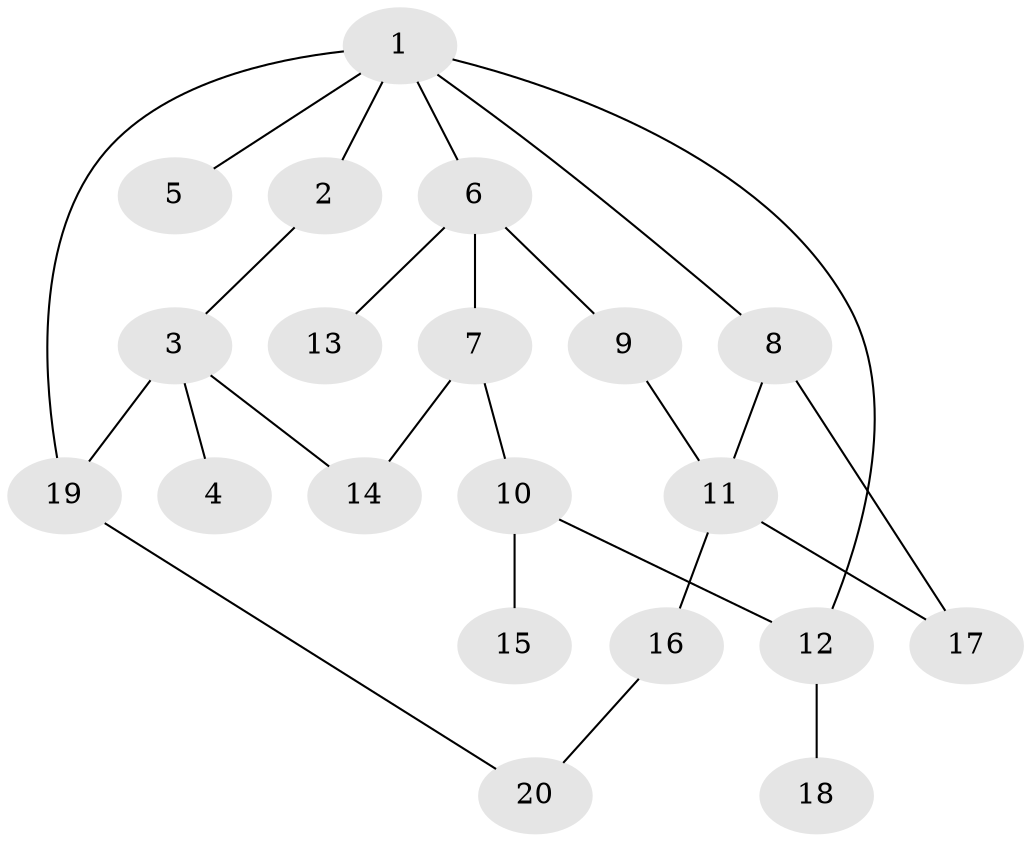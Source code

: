 // Generated by graph-tools (version 1.1) at 2025/46/02/15/25 05:46:28]
// undirected, 20 vertices, 25 edges
graph export_dot {
graph [start="1"]
  node [color=gray90,style=filled];
  1;
  2;
  3;
  4;
  5;
  6;
  7;
  8;
  9;
  10;
  11;
  12;
  13;
  14;
  15;
  16;
  17;
  18;
  19;
  20;
  1 -- 2;
  1 -- 5;
  1 -- 6;
  1 -- 8;
  1 -- 12;
  1 -- 19;
  2 -- 3;
  3 -- 4;
  3 -- 19;
  3 -- 14;
  6 -- 7;
  6 -- 9;
  6 -- 13;
  7 -- 10;
  7 -- 14;
  8 -- 11;
  8 -- 17;
  9 -- 11;
  10 -- 12;
  10 -- 15;
  11 -- 16;
  11 -- 17;
  12 -- 18;
  16 -- 20;
  19 -- 20;
}
